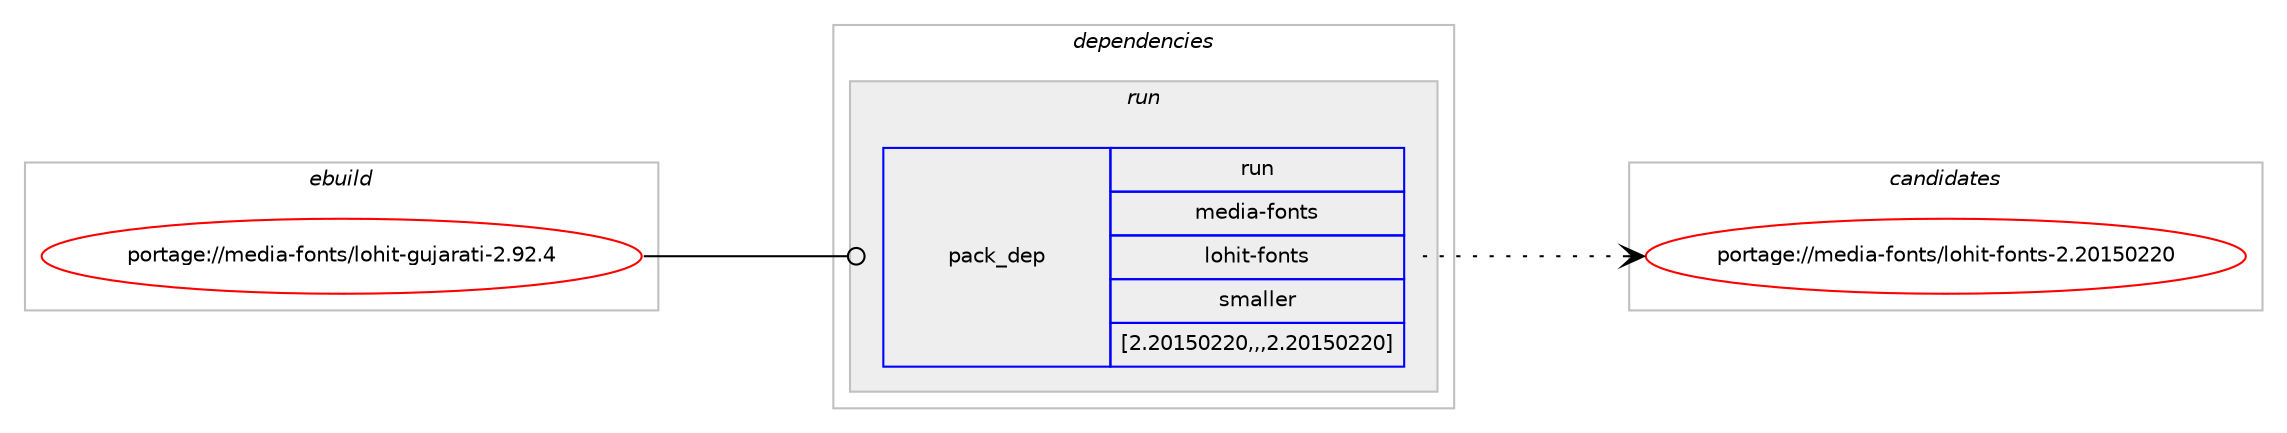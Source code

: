 digraph prolog {

# *************
# Graph options
# *************

newrank=true;
concentrate=true;
compound=true;
graph [rankdir=LR,fontname=Helvetica,fontsize=10,ranksep=1.5];#, ranksep=2.5, nodesep=0.2];
edge  [arrowhead=vee];
node  [fontname=Helvetica,fontsize=10];

# **********
# The ebuild
# **********

subgraph cluster_leftcol {
color=gray;
label=<<i>ebuild</i>>;
id [label="portage://media-fonts/lohit-gujarati-2.92.4", color=red, width=4, href="../media-fonts/lohit-gujarati-2.92.4.svg"];
}

# ****************
# The dependencies
# ****************

subgraph cluster_midcol {
color=gray;
label=<<i>dependencies</i>>;
subgraph cluster_compile {
fillcolor="#eeeeee";
style=filled;
label=<<i>compile</i>>;
}
subgraph cluster_compileandrun {
fillcolor="#eeeeee";
style=filled;
label=<<i>compile and run</i>>;
}
subgraph cluster_run {
fillcolor="#eeeeee";
style=filled;
label=<<i>run</i>>;
subgraph pack581069 {
dependency790608 [label=<<TABLE BORDER="0" CELLBORDER="1" CELLSPACING="0" CELLPADDING="4" WIDTH="220"><TR><TD ROWSPAN="6" CELLPADDING="30">pack_dep</TD></TR><TR><TD WIDTH="110">run</TD></TR><TR><TD>media-fonts</TD></TR><TR><TD>lohit-fonts</TD></TR><TR><TD>smaller</TD></TR><TR><TD>[2.20150220,,,2.20150220]</TD></TR></TABLE>>, shape=none, color=blue];
}
id:e -> dependency790608:w [weight=20,style="solid",arrowhead="odot"];
}
}

# **************
# The candidates
# **************

subgraph cluster_choices {
rank=same;
color=gray;
label=<<i>candidates</i>>;

subgraph choice581069 {
color=black;
nodesep=1;
choice109101100105974510211111011611547108111104105116451021111101161154550465048495348505048 [label="portage://media-fonts/lohit-fonts-2.20150220", color=red, width=4,href="../media-fonts/lohit-fonts-2.20150220.svg"];
dependency790608:e -> choice109101100105974510211111011611547108111104105116451021111101161154550465048495348505048:w [style=dotted,weight="100"];
}
}

}
